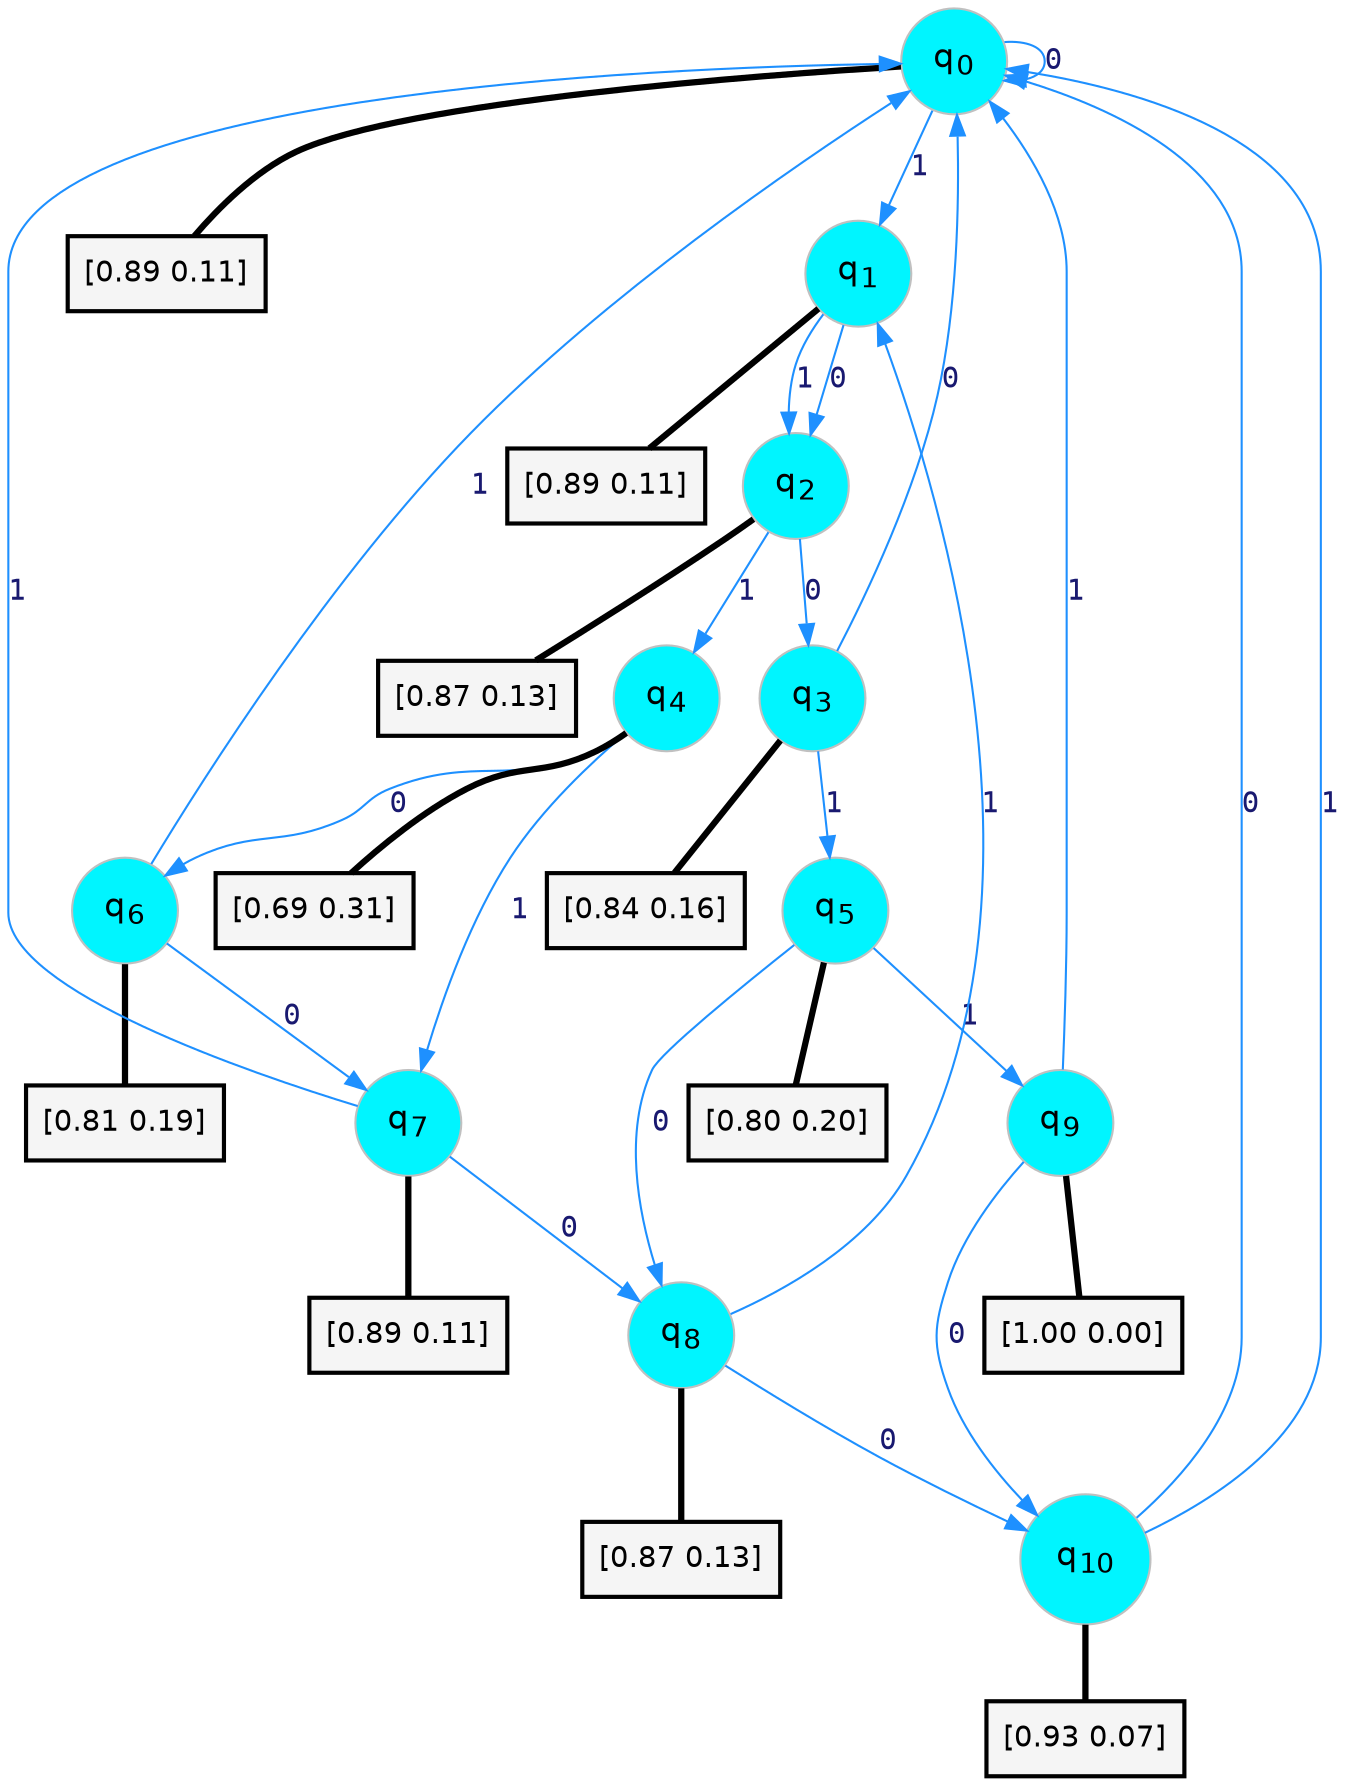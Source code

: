 digraph G {
graph [
bgcolor=transparent, dpi=300, rankdir=TD, size="40,25"];
node [
color=gray, fillcolor=turquoise1, fontcolor=black, fontname=Helvetica, fontsize=16, fontweight=bold, shape=circle, style=filled];
edge [
arrowsize=1, color=dodgerblue1, fontcolor=midnightblue, fontname=courier, fontweight=bold, penwidth=1, style=solid, weight=20];
0[label=<q<SUB>0</SUB>>];
1[label=<q<SUB>1</SUB>>];
2[label=<q<SUB>2</SUB>>];
3[label=<q<SUB>3</SUB>>];
4[label=<q<SUB>4</SUB>>];
5[label=<q<SUB>5</SUB>>];
6[label=<q<SUB>6</SUB>>];
7[label=<q<SUB>7</SUB>>];
8[label=<q<SUB>8</SUB>>];
9[label=<q<SUB>9</SUB>>];
10[label=<q<SUB>10</SUB>>];
11[label="[0.89 0.11]", shape=box,fontcolor=black, fontname=Helvetica, fontsize=14, penwidth=2, fillcolor=whitesmoke,color=black];
12[label="[0.89 0.11]", shape=box,fontcolor=black, fontname=Helvetica, fontsize=14, penwidth=2, fillcolor=whitesmoke,color=black];
13[label="[0.87 0.13]", shape=box,fontcolor=black, fontname=Helvetica, fontsize=14, penwidth=2, fillcolor=whitesmoke,color=black];
14[label="[0.84 0.16]", shape=box,fontcolor=black, fontname=Helvetica, fontsize=14, penwidth=2, fillcolor=whitesmoke,color=black];
15[label="[0.69 0.31]", shape=box,fontcolor=black, fontname=Helvetica, fontsize=14, penwidth=2, fillcolor=whitesmoke,color=black];
16[label="[0.80 0.20]", shape=box,fontcolor=black, fontname=Helvetica, fontsize=14, penwidth=2, fillcolor=whitesmoke,color=black];
17[label="[0.81 0.19]", shape=box,fontcolor=black, fontname=Helvetica, fontsize=14, penwidth=2, fillcolor=whitesmoke,color=black];
18[label="[0.89 0.11]", shape=box,fontcolor=black, fontname=Helvetica, fontsize=14, penwidth=2, fillcolor=whitesmoke,color=black];
19[label="[0.87 0.13]", shape=box,fontcolor=black, fontname=Helvetica, fontsize=14, penwidth=2, fillcolor=whitesmoke,color=black];
20[label="[1.00 0.00]", shape=box,fontcolor=black, fontname=Helvetica, fontsize=14, penwidth=2, fillcolor=whitesmoke,color=black];
21[label="[0.93 0.07]", shape=box,fontcolor=black, fontname=Helvetica, fontsize=14, penwidth=2, fillcolor=whitesmoke,color=black];
0->0 [label=0];
0->1 [label=1];
0->11 [arrowhead=none, penwidth=3,color=black];
1->2 [label=0];
1->2 [label=1];
1->12 [arrowhead=none, penwidth=3,color=black];
2->3 [label=0];
2->4 [label=1];
2->13 [arrowhead=none, penwidth=3,color=black];
3->0 [label=0];
3->5 [label=1];
3->14 [arrowhead=none, penwidth=3,color=black];
4->6 [label=0];
4->7 [label=1];
4->15 [arrowhead=none, penwidth=3,color=black];
5->8 [label=0];
5->9 [label=1];
5->16 [arrowhead=none, penwidth=3,color=black];
6->7 [label=0];
6->0 [label=1];
6->17 [arrowhead=none, penwidth=3,color=black];
7->8 [label=0];
7->0 [label=1];
7->18 [arrowhead=none, penwidth=3,color=black];
8->10 [label=0];
8->1 [label=1];
8->19 [arrowhead=none, penwidth=3,color=black];
9->10 [label=0];
9->0 [label=1];
9->20 [arrowhead=none, penwidth=3,color=black];
10->0 [label=0];
10->0 [label=1];
10->21 [arrowhead=none, penwidth=3,color=black];
}
